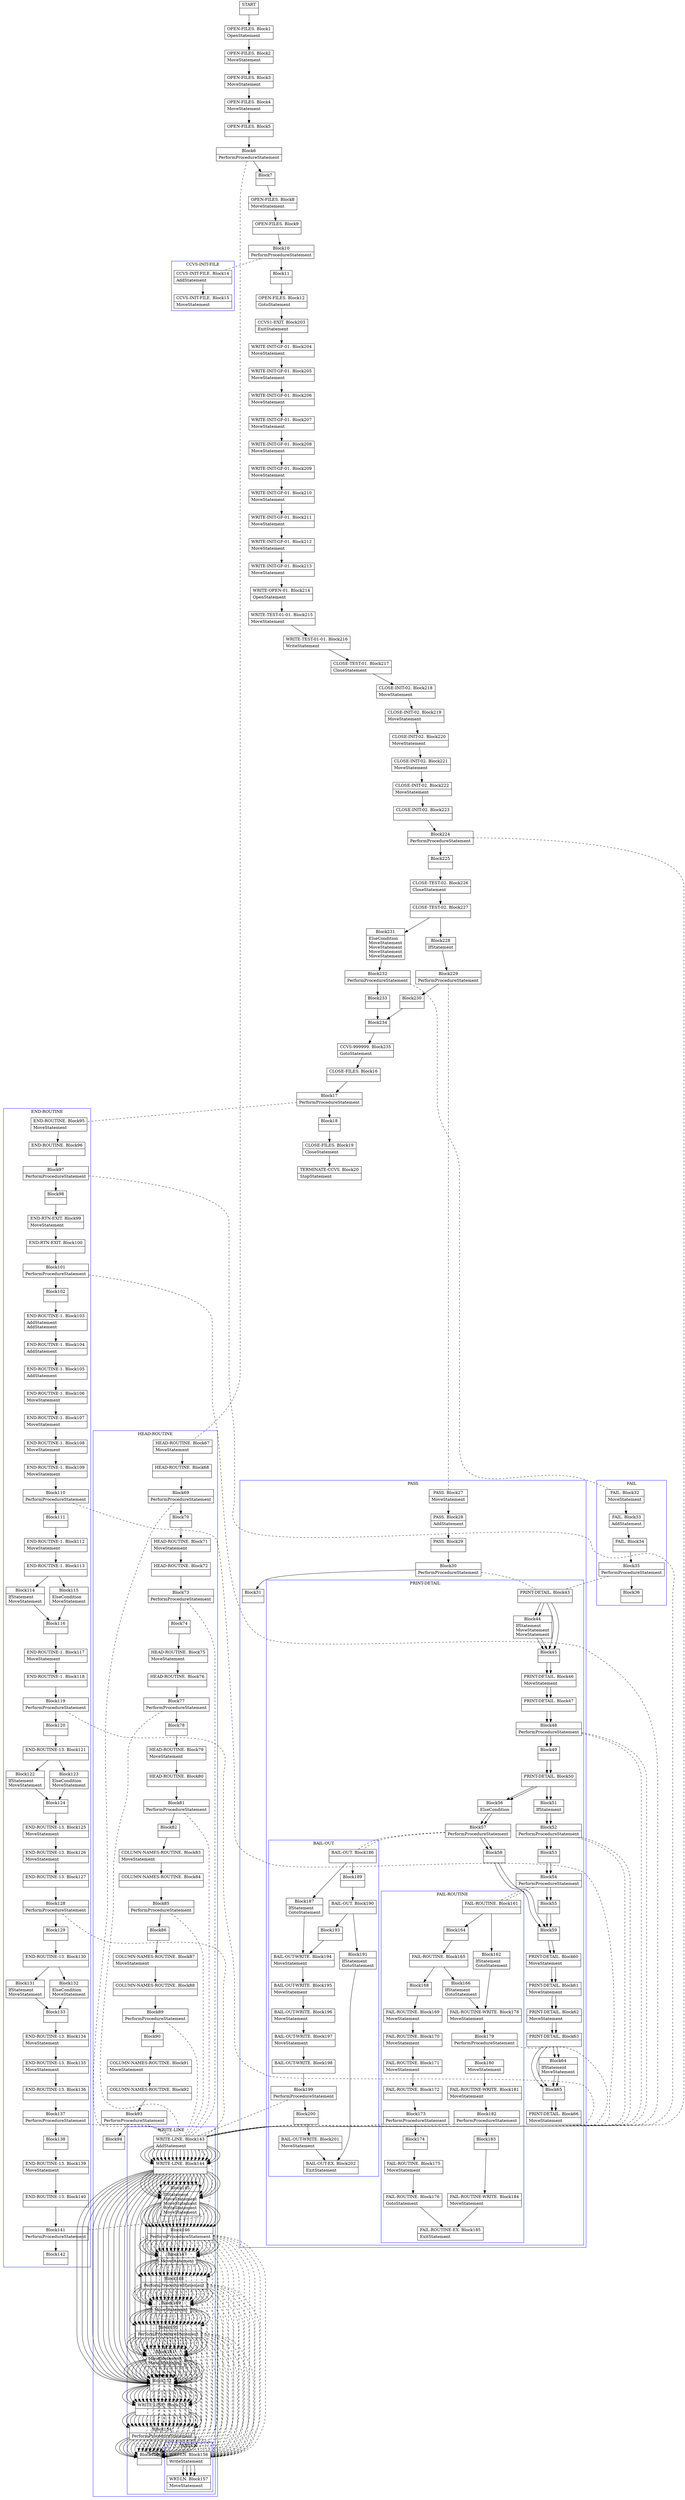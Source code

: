 digraph Cfg {
compound=true;
node [
shape = "record"
]

edge [
arrowtail = "empty"
]
Block0 [
label = "{START|}"
]
Block1 [
label = "{OPEN-FILES. Block1|OpenStatement\l}"
]
Block2 [
label = "{OPEN-FILES. Block2|MoveStatement\l}"
]
Block3 [
label = "{OPEN-FILES. Block3|MoveStatement\l}"
]
Block4 [
label = "{OPEN-FILES. Block4|MoveStatement\l}"
]
Block5 [
label = "{OPEN-FILES. Block5|}"
]
Block6 [
label = "{Block6|PerformProcedureStatement\l}"
]
subgraph cluster_1{
color = blue;
label = "HEAD-ROUTINE";
Block67 [
label = "{HEAD-ROUTINE. Block67|MoveStatement\l}"
]
Block68 [
label = "{HEAD-ROUTINE. Block68|}"
]
Block69 [
label = "{Block69|PerformProcedureStatement\l}"
]
subgraph cluster_12{
color = blue;
label = "WRITE-LINE";
Block143 [
label = "{WRITE-LINE. Block143|AddStatement\l}"
]
Block144 [
label = "{WRITE-LINE. Block144|}"
]
Block145 [
label = "{Block145|IfStatement\lMoveStatement\lMoveStatement\lWriteStatement\lMoveStatement\l}"
]
Block146 [
label = "{Block146|PerformProcedureStatement\l}"
]
subgraph cluster_26{
color = blue;
label = "WRT-LN";
Block156 [
label = "{WRT-LN. Block156|WriteStatement\l}"
]
Block157 [
label = "{WRT-LN. Block157|MoveStatement\l}"
]
Block156 -> Block157

}
Block146 -> Block156 [style=dashed, arrowhead=none]

Block147 [
label = "{Block147|MoveStatement\l}"
]
Block148 [
label = "{Block148|PerformProcedureStatement\l}"
]
subgraph cluster_27{
color = blue;
label = "WRT-LN";
Block156 [
label = "{WRT-LN. Block156|WriteStatement\l}"
]
Block157 [
label = "{WRT-LN. Block157|MoveStatement\l}"
]
Block156 -> Block157

}
Block148 -> Block156 [style=dashed, arrowhead=none]

Block149 [
label = "{Block149|MoveStatement\l}"
]
Block150 [
label = "{Block150|PerformProcedureStatement\l}"
]
subgraph cluster_28{
color = blue;
label = "WRT-LN";
Block156 [
label = "{WRT-LN. Block156|WriteStatement\l}"
]
Block157 [
label = "{WRT-LN. Block157|MoveStatement\l}"
]
Block156 -> Block157

}
Block150 -> Block156 [style=dashed, arrowhead=none]

Block151 [
label = "{Block151|MoveStatement\lMoveStatement\l}"
]
Block152 [
label = "{Block152|}"
]
Block153 [
label = "{WRITE-LINE. Block153|}"
]
Block154 [
label = "{Block154|PerformProcedureStatement\l}"
]
subgraph cluster_29{
color = blue;
label = "WRT-LN";
Block156 [
label = "{WRT-LN. Block156|WriteStatement\l}"
]
Block157 [
label = "{WRT-LN. Block157|MoveStatement\l}"
]
Block156 -> Block157

}
Block154 -> Block156 [style=dashed, arrowhead=none]

Block155 [
label = "{Block155|}"
]
Block143 -> Block144
Block144 -> Block145
Block144 -> Block152
Block145 -> Block146
Block146 -> Block147
Block147 -> Block148
Block148 -> Block149
Block149 -> Block150
Block150 -> Block151
Block151 -> Block152
Block152 -> Block153
Block153 -> Block154
Block154 -> Block155

}
Block69 -> Block143 [style=dashed, arrowhead=none]

Block70 [
label = "{Block70|}"
]
Block71 [
label = "{HEAD-ROUTINE. Block71|MoveStatement\l}"
]
Block72 [
label = "{HEAD-ROUTINE. Block72|}"
]
Block73 [
label = "{Block73|PerformProcedureStatement\l}"
]
subgraph cluster_13{
color = blue;
label = "WRITE-LINE";
Block143 [
label = "{WRITE-LINE. Block143|AddStatement\l}"
]
Block144 [
label = "{WRITE-LINE. Block144|}"
]
Block145 [
label = "{Block145|IfStatement\lMoveStatement\lMoveStatement\lWriteStatement\lMoveStatement\l}"
]
Block146 [
label = "{Block146|PerformProcedureStatement\l}"
]
Block146 -> Block156 [style=dashed, arrowhead=none]

Block147 [
label = "{Block147|MoveStatement\l}"
]
Block148 [
label = "{Block148|PerformProcedureStatement\l}"
]
Block148 -> Block156 [style=dashed, arrowhead=none]

Block149 [
label = "{Block149|MoveStatement\l}"
]
Block150 [
label = "{Block150|PerformProcedureStatement\l}"
]
Block150 -> Block156 [style=dashed, arrowhead=none]

Block151 [
label = "{Block151|MoveStatement\lMoveStatement\l}"
]
Block152 [
label = "{Block152|}"
]
Block153 [
label = "{WRITE-LINE. Block153|}"
]
Block154 [
label = "{Block154|PerformProcedureStatement\l}"
]
Block154 -> Block156 [style=dashed, arrowhead=none]

Block155 [
label = "{Block155|}"
]
Block143 -> Block144
Block144 -> Block145
Block144 -> Block152
Block145 -> Block146
Block146 -> Block147
Block147 -> Block148
Block148 -> Block149
Block149 -> Block150
Block150 -> Block151
Block151 -> Block152
Block152 -> Block153
Block153 -> Block154
Block154 -> Block155

}
Block73 -> Block143 [style=dashed, arrowhead=none]

Block74 [
label = "{Block74|}"
]
Block75 [
label = "{HEAD-ROUTINE. Block75|MoveStatement\l}"
]
Block76 [
label = "{HEAD-ROUTINE. Block76|}"
]
Block77 [
label = "{Block77|PerformProcedureStatement\l}"
]
subgraph cluster_14{
color = blue;
label = "WRITE-LINE";
Block143 [
label = "{WRITE-LINE. Block143|AddStatement\l}"
]
Block144 [
label = "{WRITE-LINE. Block144|}"
]
Block145 [
label = "{Block145|IfStatement\lMoveStatement\lMoveStatement\lWriteStatement\lMoveStatement\l}"
]
Block146 [
label = "{Block146|PerformProcedureStatement\l}"
]
Block146 -> Block156 [style=dashed, arrowhead=none]

Block147 [
label = "{Block147|MoveStatement\l}"
]
Block148 [
label = "{Block148|PerformProcedureStatement\l}"
]
Block148 -> Block156 [style=dashed, arrowhead=none]

Block149 [
label = "{Block149|MoveStatement\l}"
]
Block150 [
label = "{Block150|PerformProcedureStatement\l}"
]
Block150 -> Block156 [style=dashed, arrowhead=none]

Block151 [
label = "{Block151|MoveStatement\lMoveStatement\l}"
]
Block152 [
label = "{Block152|}"
]
Block153 [
label = "{WRITE-LINE. Block153|}"
]
Block154 [
label = "{Block154|PerformProcedureStatement\l}"
]
Block154 -> Block156 [style=dashed, arrowhead=none]

Block155 [
label = "{Block155|}"
]
Block143 -> Block144
Block144 -> Block145
Block144 -> Block152
Block145 -> Block146
Block146 -> Block147
Block147 -> Block148
Block148 -> Block149
Block149 -> Block150
Block150 -> Block151
Block151 -> Block152
Block152 -> Block153
Block153 -> Block154
Block154 -> Block155

}
Block77 -> Block143 [style=dashed, arrowhead=none]

Block78 [
label = "{Block78|}"
]
Block79 [
label = "{HEAD-ROUTINE. Block79|MoveStatement\l}"
]
Block80 [
label = "{HEAD-ROUTINE. Block80|}"
]
Block81 [
label = "{Block81|PerformProcedureStatement\l}"
]
subgraph cluster_15{
color = blue;
label = "WRITE-LINE";
Block143 [
label = "{WRITE-LINE. Block143|AddStatement\l}"
]
Block144 [
label = "{WRITE-LINE. Block144|}"
]
Block145 [
label = "{Block145|IfStatement\lMoveStatement\lMoveStatement\lWriteStatement\lMoveStatement\l}"
]
Block146 [
label = "{Block146|PerformProcedureStatement\l}"
]
Block146 -> Block156 [style=dashed, arrowhead=none]

Block147 [
label = "{Block147|MoveStatement\l}"
]
Block148 [
label = "{Block148|PerformProcedureStatement\l}"
]
Block148 -> Block156 [style=dashed, arrowhead=none]

Block149 [
label = "{Block149|MoveStatement\l}"
]
Block150 [
label = "{Block150|PerformProcedureStatement\l}"
]
Block150 -> Block156 [style=dashed, arrowhead=none]

Block151 [
label = "{Block151|MoveStatement\lMoveStatement\l}"
]
Block152 [
label = "{Block152|}"
]
Block153 [
label = "{WRITE-LINE. Block153|}"
]
Block154 [
label = "{Block154|PerformProcedureStatement\l}"
]
Block154 -> Block156 [style=dashed, arrowhead=none]

Block155 [
label = "{Block155|}"
]
Block143 -> Block144
Block144 -> Block145
Block144 -> Block152
Block145 -> Block146
Block146 -> Block147
Block147 -> Block148
Block148 -> Block149
Block149 -> Block150
Block150 -> Block151
Block151 -> Block152
Block152 -> Block153
Block153 -> Block154
Block154 -> Block155

}
Block81 -> Block143 [style=dashed, arrowhead=none]

Block82 [
label = "{Block82|}"
]
Block83 [
label = "{COLUMN-NAMES-ROUTINE. Block83|MoveStatement\l}"
]
Block84 [
label = "{COLUMN-NAMES-ROUTINE. Block84|}"
]
Block85 [
label = "{Block85|PerformProcedureStatement\l}"
]
subgraph cluster_16{
color = blue;
label = "WRITE-LINE";
Block143 [
label = "{WRITE-LINE. Block143|AddStatement\l}"
]
Block144 [
label = "{WRITE-LINE. Block144|}"
]
Block145 [
label = "{Block145|IfStatement\lMoveStatement\lMoveStatement\lWriteStatement\lMoveStatement\l}"
]
Block146 [
label = "{Block146|PerformProcedureStatement\l}"
]
Block146 -> Block156 [style=dashed, arrowhead=none]

Block147 [
label = "{Block147|MoveStatement\l}"
]
Block148 [
label = "{Block148|PerformProcedureStatement\l}"
]
Block148 -> Block156 [style=dashed, arrowhead=none]

Block149 [
label = "{Block149|MoveStatement\l}"
]
Block150 [
label = "{Block150|PerformProcedureStatement\l}"
]
Block150 -> Block156 [style=dashed, arrowhead=none]

Block151 [
label = "{Block151|MoveStatement\lMoveStatement\l}"
]
Block152 [
label = "{Block152|}"
]
Block153 [
label = "{WRITE-LINE. Block153|}"
]
Block154 [
label = "{Block154|PerformProcedureStatement\l}"
]
Block154 -> Block156 [style=dashed, arrowhead=none]

Block155 [
label = "{Block155|}"
]
Block143 -> Block144
Block144 -> Block145
Block144 -> Block152
Block145 -> Block146
Block146 -> Block147
Block147 -> Block148
Block148 -> Block149
Block149 -> Block150
Block150 -> Block151
Block151 -> Block152
Block152 -> Block153
Block153 -> Block154
Block154 -> Block155

}
Block85 -> Block143 [style=dashed, arrowhead=none]

Block86 [
label = "{Block86|}"
]
Block87 [
label = "{COLUMN-NAMES-ROUTINE. Block87|MoveStatement\l}"
]
Block88 [
label = "{COLUMN-NAMES-ROUTINE. Block88|}"
]
Block89 [
label = "{Block89|PerformProcedureStatement\l}"
]
subgraph cluster_17{
color = blue;
label = "WRITE-LINE";
Block143 [
label = "{WRITE-LINE. Block143|AddStatement\l}"
]
Block144 [
label = "{WRITE-LINE. Block144|}"
]
Block145 [
label = "{Block145|IfStatement\lMoveStatement\lMoveStatement\lWriteStatement\lMoveStatement\l}"
]
Block146 [
label = "{Block146|PerformProcedureStatement\l}"
]
Block146 -> Block156 [style=dashed, arrowhead=none]

Block147 [
label = "{Block147|MoveStatement\l}"
]
Block148 [
label = "{Block148|PerformProcedureStatement\l}"
]
Block148 -> Block156 [style=dashed, arrowhead=none]

Block149 [
label = "{Block149|MoveStatement\l}"
]
Block150 [
label = "{Block150|PerformProcedureStatement\l}"
]
Block150 -> Block156 [style=dashed, arrowhead=none]

Block151 [
label = "{Block151|MoveStatement\lMoveStatement\l}"
]
Block152 [
label = "{Block152|}"
]
Block153 [
label = "{WRITE-LINE. Block153|}"
]
Block154 [
label = "{Block154|PerformProcedureStatement\l}"
]
Block154 -> Block156 [style=dashed, arrowhead=none]

Block155 [
label = "{Block155|}"
]
Block143 -> Block144
Block144 -> Block145
Block144 -> Block152
Block145 -> Block146
Block146 -> Block147
Block147 -> Block148
Block148 -> Block149
Block149 -> Block150
Block150 -> Block151
Block151 -> Block152
Block152 -> Block153
Block153 -> Block154
Block154 -> Block155

}
Block89 -> Block143 [style=dashed, arrowhead=none]

Block90 [
label = "{Block90|}"
]
Block91 [
label = "{COLUMN-NAMES-ROUTINE. Block91|MoveStatement\l}"
]
Block92 [
label = "{COLUMN-NAMES-ROUTINE. Block92|}"
]
Block93 [
label = "{Block93|PerformProcedureStatement\l}"
]
subgraph cluster_18{
color = blue;
label = "WRITE-LINE";
Block143 [
label = "{WRITE-LINE. Block143|AddStatement\l}"
]
Block144 [
label = "{WRITE-LINE. Block144|}"
]
Block145 [
label = "{Block145|IfStatement\lMoveStatement\lMoveStatement\lWriteStatement\lMoveStatement\l}"
]
Block146 [
label = "{Block146|PerformProcedureStatement\l}"
]
Block146 -> Block156 [style=dashed, arrowhead=none]

Block147 [
label = "{Block147|MoveStatement\l}"
]
Block148 [
label = "{Block148|PerformProcedureStatement\l}"
]
Block148 -> Block156 [style=dashed, arrowhead=none]

Block149 [
label = "{Block149|MoveStatement\l}"
]
Block150 [
label = "{Block150|PerformProcedureStatement\l}"
]
Block150 -> Block156 [style=dashed, arrowhead=none]

Block151 [
label = "{Block151|MoveStatement\lMoveStatement\l}"
]
Block152 [
label = "{Block152|}"
]
Block153 [
label = "{WRITE-LINE. Block153|}"
]
Block154 [
label = "{Block154|PerformProcedureStatement\l}"
]
Block154 -> Block156 [style=dashed, arrowhead=none]

Block155 [
label = "{Block155|}"
]
Block143 -> Block144
Block144 -> Block145
Block144 -> Block152
Block145 -> Block146
Block146 -> Block147
Block147 -> Block148
Block148 -> Block149
Block149 -> Block150
Block150 -> Block151
Block151 -> Block152
Block152 -> Block153
Block153 -> Block154
Block154 -> Block155

}
Block93 -> Block143 [style=dashed, arrowhead=none]

Block94 [
label = "{Block94|}"
]
Block67 -> Block68
Block68 -> Block69
Block69 -> Block70
Block70 -> Block71
Block71 -> Block72
Block72 -> Block73
Block73 -> Block74
Block74 -> Block75
Block75 -> Block76
Block76 -> Block77
Block77 -> Block78
Block78 -> Block79
Block79 -> Block80
Block80 -> Block81
Block81 -> Block82
Block82 -> Block83
Block83 -> Block84
Block84 -> Block85
Block85 -> Block86
Block86 -> Block87
Block87 -> Block88
Block88 -> Block89
Block89 -> Block90
Block90 -> Block91
Block91 -> Block92
Block92 -> Block93
Block93 -> Block94

}
Block6 -> Block67 [style=dashed, arrowhead=none]

Block7 [
label = "{Block7|}"
]
Block8 [
label = "{OPEN-FILES. Block8|MoveStatement\l}"
]
Block9 [
label = "{OPEN-FILES. Block9|}"
]
Block10 [
label = "{Block10|PerformProcedureStatement\l}"
]
subgraph cluster_2{
color = blue;
label = "CCVS-INIT-FILE";
Block14 [
label = "{CCVS-INIT-FILE. Block14|AddStatement\l}"
]
Block15 [
label = "{CCVS-INIT-FILE. Block15|MoveStatement\l}"
]
Block14 -> Block15

}
Block10 -> Block14 [style=dashed, arrowhead=none]

Block11 [
label = "{Block11|}"
]
Block12 [
label = "{OPEN-FILES. Block12|GotoStatement\l}"
]
Block203 [
label = "{CCVS1-EXIT. Block203|ExitStatement\l}"
]
Block204 [
label = "{WRITE-INIT-GF-01. Block204|MoveStatement\l}"
]
Block205 [
label = "{WRITE-INIT-GF-01. Block205|MoveStatement\l}"
]
Block206 [
label = "{WRITE-INIT-GF-01. Block206|MoveStatement\l}"
]
Block207 [
label = "{WRITE-INIT-GF-01. Block207|MoveStatement\l}"
]
Block208 [
label = "{WRITE-INIT-GF-01. Block208|MoveStatement\l}"
]
Block209 [
label = "{WRITE-INIT-GF-01. Block209|MoveStatement\l}"
]
Block210 [
label = "{WRITE-INIT-GF-01. Block210|MoveStatement\l}"
]
Block211 [
label = "{WRITE-INIT-GF-01. Block211|MoveStatement\l}"
]
Block212 [
label = "{WRITE-INIT-GF-01. Block212|MoveStatement\l}"
]
Block213 [
label = "{WRITE-INIT-GF-01. Block213|MoveStatement\l}"
]
Block214 [
label = "{WRITE-OPEN-01. Block214|OpenStatement\l}"
]
Block215 [
label = "{WRITE-TEST-01-01. Block215|MoveStatement\l}"
]
Block216 [
label = "{WRITE-TEST-01-01. Block216|WriteStatement\l}"
]
Block217 [
label = "{CLOSE-TEST-01. Block217|CloseStatement\l}"
]
Block218 [
label = "{CLOSE-INIT-02. Block218|MoveStatement\l}"
]
Block219 [
label = "{CLOSE-INIT-02. Block219|MoveStatement\l}"
]
Block220 [
label = "{CLOSE-INIT-02. Block220|MoveStatement\l}"
]
Block221 [
label = "{CLOSE-INIT-02. Block221|MoveStatement\l}"
]
Block222 [
label = "{CLOSE-INIT-02. Block222|MoveStatement\l}"
]
Block223 [
label = "{CLOSE-INIT-02. Block223|}"
]
Block224 [
label = "{Block224|PerformProcedureStatement\l}"
]
subgraph cluster_35{
color = blue;
label = "WRITE-LINE";
Block143 [
label = "{WRITE-LINE. Block143|AddStatement\l}"
]
Block144 [
label = "{WRITE-LINE. Block144|}"
]
Block145 [
label = "{Block145|IfStatement\lMoveStatement\lMoveStatement\lWriteStatement\lMoveStatement\l}"
]
Block146 [
label = "{Block146|PerformProcedureStatement\l}"
]
Block146 -> Block156 [style=dashed, arrowhead=none]

Block147 [
label = "{Block147|MoveStatement\l}"
]
Block148 [
label = "{Block148|PerformProcedureStatement\l}"
]
Block148 -> Block156 [style=dashed, arrowhead=none]

Block149 [
label = "{Block149|MoveStatement\l}"
]
Block150 [
label = "{Block150|PerformProcedureStatement\l}"
]
Block150 -> Block156 [style=dashed, arrowhead=none]

Block151 [
label = "{Block151|MoveStatement\lMoveStatement\l}"
]
Block152 [
label = "{Block152|}"
]
Block153 [
label = "{WRITE-LINE. Block153|}"
]
Block154 [
label = "{Block154|PerformProcedureStatement\l}"
]
Block154 -> Block156 [style=dashed, arrowhead=none]

Block155 [
label = "{Block155|}"
]
Block143 -> Block144
Block144 -> Block145
Block144 -> Block152
Block145 -> Block146
Block146 -> Block147
Block147 -> Block148
Block148 -> Block149
Block149 -> Block150
Block150 -> Block151
Block151 -> Block152
Block152 -> Block153
Block153 -> Block154
Block154 -> Block155

}
Block224 -> Block143 [style=dashed, arrowhead=none]

Block225 [
label = "{Block225|}"
]
Block226 [
label = "{CLOSE-TEST-02. Block226|CloseStatement\l}"
]
Block227 [
label = "{CLOSE-TEST-02. Block227|}"
]
Block228 [
label = "{Block228|IfStatement\l}"
]
Block229 [
label = "{Block229|PerformProcedureStatement\l}"
]
subgraph cluster_36{
color = blue;
label = "PASS";
Block27 [
label = "{PASS. Block27|MoveStatement\l}"
]
Block28 [
label = "{PASS. Block28|AddStatement\l}"
]
Block29 [
label = "{PASS. Block29|}"
]
Block30 [
label = "{Block30|PerformProcedureStatement\l}"
]
subgraph cluster_5{
color = blue;
label = "PRINT-DETAIL";
Block43 [
label = "{PRINT-DETAIL. Block43|}"
]
Block44 [
label = "{Block44|IfStatement\lMoveStatement\lMoveStatement\l}"
]
Block45 [
label = "{Block45|}"
]
Block46 [
label = "{PRINT-DETAIL. Block46|MoveStatement\l}"
]
Block47 [
label = "{PRINT-DETAIL. Block47|}"
]
Block48 [
label = "{Block48|PerformProcedureStatement\l}"
]
subgraph cluster_8{
color = blue;
label = "WRITE-LINE";
Block143 [
label = "{WRITE-LINE. Block143|AddStatement\l}"
]
Block144 [
label = "{WRITE-LINE. Block144|}"
]
Block145 [
label = "{Block145|IfStatement\lMoveStatement\lMoveStatement\lWriteStatement\lMoveStatement\l}"
]
Block146 [
label = "{Block146|PerformProcedureStatement\l}"
]
Block146 -> Block156 [style=dashed, arrowhead=none]

Block147 [
label = "{Block147|MoveStatement\l}"
]
Block148 [
label = "{Block148|PerformProcedureStatement\l}"
]
Block148 -> Block156 [style=dashed, arrowhead=none]

Block149 [
label = "{Block149|MoveStatement\l}"
]
Block150 [
label = "{Block150|PerformProcedureStatement\l}"
]
Block150 -> Block156 [style=dashed, arrowhead=none]

Block151 [
label = "{Block151|MoveStatement\lMoveStatement\l}"
]
Block152 [
label = "{Block152|}"
]
Block153 [
label = "{WRITE-LINE. Block153|}"
]
Block154 [
label = "{Block154|PerformProcedureStatement\l}"
]
Block154 -> Block156 [style=dashed, arrowhead=none]

Block155 [
label = "{Block155|}"
]
Block143 -> Block144
Block144 -> Block145
Block144 -> Block152
Block145 -> Block146
Block146 -> Block147
Block147 -> Block148
Block148 -> Block149
Block149 -> Block150
Block150 -> Block151
Block151 -> Block152
Block152 -> Block153
Block153 -> Block154
Block154 -> Block155

}
Block48 -> Block143 [style=dashed, arrowhead=none]

Block49 [
label = "{Block49|}"
]
Block50 [
label = "{PRINT-DETAIL. Block50|}"
]
Block51 [
label = "{Block51|IfStatement\l}"
]
Block52 [
label = "{Block52|PerformProcedureStatement\l}"
]
subgraph cluster_9{
color = blue;
label = "WRITE-LINE";
Block143 [
label = "{WRITE-LINE. Block143|AddStatement\l}"
]
Block144 [
label = "{WRITE-LINE. Block144|}"
]
Block145 [
label = "{Block145|IfStatement\lMoveStatement\lMoveStatement\lWriteStatement\lMoveStatement\l}"
]
Block146 [
label = "{Block146|PerformProcedureStatement\l}"
]
Block146 -> Block156 [style=dashed, arrowhead=none]

Block147 [
label = "{Block147|MoveStatement\l}"
]
Block148 [
label = "{Block148|PerformProcedureStatement\l}"
]
Block148 -> Block156 [style=dashed, arrowhead=none]

Block149 [
label = "{Block149|MoveStatement\l}"
]
Block150 [
label = "{Block150|PerformProcedureStatement\l}"
]
Block150 -> Block156 [style=dashed, arrowhead=none]

Block151 [
label = "{Block151|MoveStatement\lMoveStatement\l}"
]
Block152 [
label = "{Block152|}"
]
Block153 [
label = "{WRITE-LINE. Block153|}"
]
Block154 [
label = "{Block154|PerformProcedureStatement\l}"
]
Block154 -> Block156 [style=dashed, arrowhead=none]

Block155 [
label = "{Block155|}"
]
Block143 -> Block144
Block144 -> Block145
Block144 -> Block152
Block145 -> Block146
Block146 -> Block147
Block147 -> Block148
Block148 -> Block149
Block149 -> Block150
Block150 -> Block151
Block151 -> Block152
Block152 -> Block153
Block153 -> Block154
Block154 -> Block155

}
Block52 -> Block143 [style=dashed, arrowhead=none]

Block53 [
label = "{Block53|}"
]
Block54 [
label = "{Block54|PerformProcedureStatement\l}"
]
subgraph cluster_10{
color = blue;
label = "FAIL-ROUTINE";
Block161 [
label = "{FAIL-ROUTINE. Block161|}"
]
Block162 [
label = "{Block162|IfStatement\lGotoStatement\l}"
]
Block178 [
label = "{FAIL-ROUTINE-WRITE. Block178|MoveStatement\l}"
]
Block179 [
label = "{Block179|PerformProcedureStatement\l}"
]
subgraph cluster_32{
color = blue;
label = "WRITE-LINE";
Block143 [
label = "{WRITE-LINE. Block143|AddStatement\l}"
]
Block144 [
label = "{WRITE-LINE. Block144|}"
]
Block145 [
label = "{Block145|IfStatement\lMoveStatement\lMoveStatement\lWriteStatement\lMoveStatement\l}"
]
Block146 [
label = "{Block146|PerformProcedureStatement\l}"
]
Block146 -> Block156 [style=dashed, arrowhead=none]

Block147 [
label = "{Block147|MoveStatement\l}"
]
Block148 [
label = "{Block148|PerformProcedureStatement\l}"
]
Block148 -> Block156 [style=dashed, arrowhead=none]

Block149 [
label = "{Block149|MoveStatement\l}"
]
Block150 [
label = "{Block150|PerformProcedureStatement\l}"
]
Block150 -> Block156 [style=dashed, arrowhead=none]

Block151 [
label = "{Block151|MoveStatement\lMoveStatement\l}"
]
Block152 [
label = "{Block152|}"
]
Block153 [
label = "{WRITE-LINE. Block153|}"
]
Block154 [
label = "{Block154|PerformProcedureStatement\l}"
]
Block154 -> Block156 [style=dashed, arrowhead=none]

Block155 [
label = "{Block155|}"
]
Block143 -> Block144
Block144 -> Block145
Block144 -> Block152
Block145 -> Block146
Block146 -> Block147
Block147 -> Block148
Block148 -> Block149
Block149 -> Block150
Block150 -> Block151
Block151 -> Block152
Block152 -> Block153
Block153 -> Block154
Block154 -> Block155

}
Block179 -> Block143 [style=dashed, arrowhead=none]

Block180 [
label = "{Block180|MoveStatement\l}"
]
Block181 [
label = "{FAIL-ROUTINE-WRITE. Block181|MoveStatement\l}"
]
Block182 [
label = "{Block182|PerformProcedureStatement\l}"
]
subgraph cluster_33{
color = blue;
label = "WRITE-LINE";
Block143 [
label = "{WRITE-LINE. Block143|AddStatement\l}"
]
Block144 [
label = "{WRITE-LINE. Block144|}"
]
Block145 [
label = "{Block145|IfStatement\lMoveStatement\lMoveStatement\lWriteStatement\lMoveStatement\l}"
]
Block146 [
label = "{Block146|PerformProcedureStatement\l}"
]
Block146 -> Block156 [style=dashed, arrowhead=none]

Block147 [
label = "{Block147|MoveStatement\l}"
]
Block148 [
label = "{Block148|PerformProcedureStatement\l}"
]
Block148 -> Block156 [style=dashed, arrowhead=none]

Block149 [
label = "{Block149|MoveStatement\l}"
]
Block150 [
label = "{Block150|PerformProcedureStatement\l}"
]
Block150 -> Block156 [style=dashed, arrowhead=none]

Block151 [
label = "{Block151|MoveStatement\lMoveStatement\l}"
]
Block152 [
label = "{Block152|}"
]
Block153 [
label = "{WRITE-LINE. Block153|}"
]
Block154 [
label = "{Block154|PerformProcedureStatement\l}"
]
Block154 -> Block156 [style=dashed, arrowhead=none]

Block155 [
label = "{Block155|}"
]
Block143 -> Block144
Block144 -> Block145
Block144 -> Block152
Block145 -> Block146
Block146 -> Block147
Block147 -> Block148
Block148 -> Block149
Block149 -> Block150
Block150 -> Block151
Block151 -> Block152
Block152 -> Block153
Block153 -> Block154
Block154 -> Block155

}
Block182 -> Block143 [style=dashed, arrowhead=none]

Block183 [
label = "{Block183|}"
]
Block184 [
label = "{FAIL-ROUTINE-WRITE. Block184|MoveStatement\l}"
]
Block185 [
label = "{FAIL-ROUTINE-EX. Block185|ExitStatement\l}"
]
Block164 [
label = "{Block164|}"
]
Block165 [
label = "{FAIL-ROUTINE. Block165|}"
]
Block166 [
label = "{Block166|IfStatement\lGotoStatement\l}"
]
Block168 [
label = "{Block168|}"
]
Block169 [
label = "{FAIL-ROUTINE. Block169|MoveStatement\l}"
]
Block170 [
label = "{FAIL-ROUTINE. Block170|MoveStatement\l}"
]
Block171 [
label = "{FAIL-ROUTINE. Block171|MoveStatement\l}"
]
Block172 [
label = "{FAIL-ROUTINE. Block172|}"
]
Block173 [
label = "{Block173|PerformProcedureStatement\l}"
]
subgraph cluster_31{
color = blue;
label = "WRITE-LINE";
Block143 [
label = "{WRITE-LINE. Block143|AddStatement\l}"
]
Block144 [
label = "{WRITE-LINE. Block144|}"
]
Block145 [
label = "{Block145|IfStatement\lMoveStatement\lMoveStatement\lWriteStatement\lMoveStatement\l}"
]
Block146 [
label = "{Block146|PerformProcedureStatement\l}"
]
Block146 -> Block156 [style=dashed, arrowhead=none]

Block147 [
label = "{Block147|MoveStatement\l}"
]
Block148 [
label = "{Block148|PerformProcedureStatement\l}"
]
Block148 -> Block156 [style=dashed, arrowhead=none]

Block149 [
label = "{Block149|MoveStatement\l}"
]
Block150 [
label = "{Block150|PerformProcedureStatement\l}"
]
Block150 -> Block156 [style=dashed, arrowhead=none]

Block151 [
label = "{Block151|MoveStatement\lMoveStatement\l}"
]
Block152 [
label = "{Block152|}"
]
Block153 [
label = "{WRITE-LINE. Block153|}"
]
Block154 [
label = "{Block154|PerformProcedureStatement\l}"
]
Block154 -> Block156 [style=dashed, arrowhead=none]

Block155 [
label = "{Block155|}"
]
Block143 -> Block144
Block144 -> Block145
Block144 -> Block152
Block145 -> Block146
Block146 -> Block147
Block147 -> Block148
Block148 -> Block149
Block149 -> Block150
Block150 -> Block151
Block151 -> Block152
Block152 -> Block153
Block153 -> Block154
Block154 -> Block155

}
Block173 -> Block143 [style=dashed, arrowhead=none]

Block174 [
label = "{Block174|}"
]
Block175 [
label = "{FAIL-ROUTINE. Block175|MoveStatement\l}"
]
Block176 [
label = "{FAIL-ROUTINE. Block176|GotoStatement\l}"
]
Block161 -> Block162
Block161 -> Block164
Block162 -> Block178
Block178 -> Block179
Block179 -> Block180
Block180 -> Block181
Block181 -> Block182
Block182 -> Block183
Block183 -> Block184
Block184 -> Block185
Block164 -> Block165
Block165 -> Block166
Block165 -> Block168
Block166 -> Block178
Block168 -> Block169
Block169 -> Block170
Block170 -> Block171
Block171 -> Block172
Block172 -> Block173
Block173 -> Block174
Block174 -> Block175
Block175 -> Block176
Block176 -> Block185

}
Block54 -> Block161 [style=dashed, arrowhead=none]

Block55 [
label = "{Block55|}"
]
Block59 [
label = "{Block59|}"
]
Block60 [
label = "{PRINT-DETAIL. Block60|MoveStatement\l}"
]
Block61 [
label = "{PRINT-DETAIL. Block61|MoveStatement\l}"
]
Block62 [
label = "{PRINT-DETAIL. Block62|MoveStatement\l}"
]
Block63 [
label = "{PRINT-DETAIL. Block63|}"
]
Block64 [
label = "{Block64|IfStatement\lMoveStatement\l}"
]
Block65 [
label = "{Block65|}"
]
Block66 [
label = "{PRINT-DETAIL. Block66|MoveStatement\l}"
]
Block56 [
label = "{Block56|ElseCondition\l}"
]
Block57 [
label = "{Block57|PerformProcedureStatement\l}"
]
subgraph cluster_11{
color = blue;
label = "BAIL-OUT";
Block186 [
label = "{BAIL-OUT. Block186|}"
]
Block187 [
label = "{Block187|IfStatement\lGotoStatement\l}"
]
Block194 [
label = "{BAIL-OUT-WRITE. Block194|MoveStatement\l}"
]
Block195 [
label = "{BAIL-OUT-WRITE. Block195|MoveStatement\l}"
]
Block196 [
label = "{BAIL-OUT-WRITE. Block196|MoveStatement\l}"
]
Block197 [
label = "{BAIL-OUT-WRITE. Block197|MoveStatement\l}"
]
Block198 [
label = "{BAIL-OUT-WRITE. Block198|}"
]
Block199 [
label = "{Block199|PerformProcedureStatement\l}"
]
subgraph cluster_34{
color = blue;
label = "WRITE-LINE";
Block143 [
label = "{WRITE-LINE. Block143|AddStatement\l}"
]
Block144 [
label = "{WRITE-LINE. Block144|}"
]
Block145 [
label = "{Block145|IfStatement\lMoveStatement\lMoveStatement\lWriteStatement\lMoveStatement\l}"
]
Block146 [
label = "{Block146|PerformProcedureStatement\l}"
]
Block146 -> Block156 [style=dashed, arrowhead=none]

Block147 [
label = "{Block147|MoveStatement\l}"
]
Block148 [
label = "{Block148|PerformProcedureStatement\l}"
]
Block148 -> Block156 [style=dashed, arrowhead=none]

Block149 [
label = "{Block149|MoveStatement\l}"
]
Block150 [
label = "{Block150|PerformProcedureStatement\l}"
]
Block150 -> Block156 [style=dashed, arrowhead=none]

Block151 [
label = "{Block151|MoveStatement\lMoveStatement\l}"
]
Block152 [
label = "{Block152|}"
]
Block153 [
label = "{WRITE-LINE. Block153|}"
]
Block154 [
label = "{Block154|PerformProcedureStatement\l}"
]
Block154 -> Block156 [style=dashed, arrowhead=none]

Block155 [
label = "{Block155|}"
]
Block143 -> Block144
Block144 -> Block145
Block144 -> Block152
Block145 -> Block146
Block146 -> Block147
Block147 -> Block148
Block148 -> Block149
Block149 -> Block150
Block150 -> Block151
Block151 -> Block152
Block152 -> Block153
Block153 -> Block154
Block154 -> Block155

}
Block199 -> Block143 [style=dashed, arrowhead=none]

Block200 [
label = "{Block200|}"
]
Block201 [
label = "{BAIL-OUT-WRITE. Block201|MoveStatement\l}"
]
Block202 [
label = "{BAIL-OUT-EX. Block202|ExitStatement\l}"
]
Block189 [
label = "{Block189|}"
]
Block190 [
label = "{BAIL-OUT. Block190|}"
]
Block191 [
label = "{Block191|IfStatement\lGotoStatement\l}"
]
Block193 [
label = "{Block193|}"
]
Block186 -> Block187
Block186 -> Block189
Block187 -> Block194
Block194 -> Block195
Block195 -> Block196
Block196 -> Block197
Block197 -> Block198
Block198 -> Block199
Block199 -> Block200
Block200 -> Block201
Block201 -> Block202
Block189 -> Block190
Block190 -> Block191
Block190 -> Block193
Block191 -> Block202
Block193 -> Block194

}
Block57 -> Block186 [style=dashed, arrowhead=none]

Block58 [
label = "{Block58|}"
]
Block43 -> Block44
Block43 -> Block45
Block44 -> Block45
Block45 -> Block46
Block46 -> Block47
Block47 -> Block48
Block48 -> Block49
Block49 -> Block50
Block50 -> Block51
Block50 -> Block56
Block51 -> Block52
Block52 -> Block53
Block53 -> Block54
Block54 -> Block55
Block55 -> Block59
Block59 -> Block60
Block60 -> Block61
Block61 -> Block62
Block62 -> Block63
Block63 -> Block64
Block63 -> Block65
Block64 -> Block65
Block65 -> Block66
Block56 -> Block57
Block57 -> Block58
Block58 -> Block59

}
Block30 -> Block43 [style=dashed, arrowhead=none]

Block31 [
label = "{Block31|}"
]
Block27 -> Block28
Block28 -> Block29
Block29 -> Block30
Block30 -> Block31

}
Block229 -> Block27 [style=dashed, arrowhead=none]

Block230 [
label = "{Block230|}"
]
Block234 [
label = "{Block234|}"
]
Block235 [
label = "{CCVS-999999. Block235|GotoStatement\l}"
]
Block16 [
label = "{CLOSE-FILES. Block16|}"
]
Block17 [
label = "{Block17|PerformProcedureStatement\l}"
]
subgraph cluster_3{
color = blue;
label = "END-ROUTINE";
Block95 [
label = "{END-ROUTINE. Block95|MoveStatement\l}"
]
Block96 [
label = "{END-ROUTINE. Block96|}"
]
Block97 [
label = "{Block97|PerformProcedureStatement\l}"
]
subgraph cluster_19{
color = blue;
label = "WRITE-LINE";
Block143 [
label = "{WRITE-LINE. Block143|AddStatement\l}"
]
Block144 [
label = "{WRITE-LINE. Block144|}"
]
Block145 [
label = "{Block145|IfStatement\lMoveStatement\lMoveStatement\lWriteStatement\lMoveStatement\l}"
]
Block146 [
label = "{Block146|PerformProcedureStatement\l}"
]
Block146 -> Block156 [style=dashed, arrowhead=none]

Block147 [
label = "{Block147|MoveStatement\l}"
]
Block148 [
label = "{Block148|PerformProcedureStatement\l}"
]
Block148 -> Block156 [style=dashed, arrowhead=none]

Block149 [
label = "{Block149|MoveStatement\l}"
]
Block150 [
label = "{Block150|PerformProcedureStatement\l}"
]
Block150 -> Block156 [style=dashed, arrowhead=none]

Block151 [
label = "{Block151|MoveStatement\lMoveStatement\l}"
]
Block152 [
label = "{Block152|}"
]
Block153 [
label = "{WRITE-LINE. Block153|}"
]
Block154 [
label = "{Block154|PerformProcedureStatement\l}"
]
Block154 -> Block156 [style=dashed, arrowhead=none]

Block155 [
label = "{Block155|}"
]
Block143 -> Block144
Block144 -> Block145
Block144 -> Block152
Block145 -> Block146
Block146 -> Block147
Block147 -> Block148
Block148 -> Block149
Block149 -> Block150
Block150 -> Block151
Block151 -> Block152
Block152 -> Block153
Block153 -> Block154
Block154 -> Block155

}
Block97 -> Block143 [style=dashed, arrowhead=none]

Block98 [
label = "{Block98|}"
]
Block99 [
label = "{END-RTN-EXIT. Block99|MoveStatement\l}"
]
Block100 [
label = "{END-RTN-EXIT. Block100|}"
]
Block101 [
label = "{Block101|PerformProcedureStatement\l}"
]
subgraph cluster_20{
color = blue;
label = "WRITE-LINE";
Block143 [
label = "{WRITE-LINE. Block143|AddStatement\l}"
]
Block144 [
label = "{WRITE-LINE. Block144|}"
]
Block145 [
label = "{Block145|IfStatement\lMoveStatement\lMoveStatement\lWriteStatement\lMoveStatement\l}"
]
Block146 [
label = "{Block146|PerformProcedureStatement\l}"
]
Block146 -> Block156 [style=dashed, arrowhead=none]

Block147 [
label = "{Block147|MoveStatement\l}"
]
Block148 [
label = "{Block148|PerformProcedureStatement\l}"
]
Block148 -> Block156 [style=dashed, arrowhead=none]

Block149 [
label = "{Block149|MoveStatement\l}"
]
Block150 [
label = "{Block150|PerformProcedureStatement\l}"
]
Block150 -> Block156 [style=dashed, arrowhead=none]

Block151 [
label = "{Block151|MoveStatement\lMoveStatement\l}"
]
Block152 [
label = "{Block152|}"
]
Block153 [
label = "{WRITE-LINE. Block153|}"
]
Block154 [
label = "{Block154|PerformProcedureStatement\l}"
]
Block154 -> Block156 [style=dashed, arrowhead=none]

Block155 [
label = "{Block155|}"
]
Block143 -> Block144
Block144 -> Block145
Block144 -> Block152
Block145 -> Block146
Block146 -> Block147
Block147 -> Block148
Block148 -> Block149
Block149 -> Block150
Block150 -> Block151
Block151 -> Block152
Block152 -> Block153
Block153 -> Block154
Block154 -> Block155

}
Block101 -> Block143 [style=dashed, arrowhead=none]

Block102 [
label = "{Block102|}"
]
Block103 [
label = "{END-ROUTINE-1. Block103|AddStatement\lAddStatement\l}"
]
Block104 [
label = "{END-ROUTINE-1. Block104|AddStatement\l}"
]
Block105 [
label = "{END-ROUTINE-1. Block105|AddStatement\l}"
]
Block106 [
label = "{END-ROUTINE-1. Block106|MoveStatement\l}"
]
Block107 [
label = "{END-ROUTINE-1. Block107|MoveStatement\l}"
]
Block108 [
label = "{END-ROUTINE-1. Block108|MoveStatement\l}"
]
Block109 [
label = "{END-ROUTINE-1. Block109|MoveStatement\l}"
]
Block110 [
label = "{Block110|PerformProcedureStatement\l}"
]
subgraph cluster_21{
color = blue;
label = "WRITE-LINE";
Block143 [
label = "{WRITE-LINE. Block143|AddStatement\l}"
]
Block144 [
label = "{WRITE-LINE. Block144|}"
]
Block145 [
label = "{Block145|IfStatement\lMoveStatement\lMoveStatement\lWriteStatement\lMoveStatement\l}"
]
Block146 [
label = "{Block146|PerformProcedureStatement\l}"
]
Block146 -> Block156 [style=dashed, arrowhead=none]

Block147 [
label = "{Block147|MoveStatement\l}"
]
Block148 [
label = "{Block148|PerformProcedureStatement\l}"
]
Block148 -> Block156 [style=dashed, arrowhead=none]

Block149 [
label = "{Block149|MoveStatement\l}"
]
Block150 [
label = "{Block150|PerformProcedureStatement\l}"
]
Block150 -> Block156 [style=dashed, arrowhead=none]

Block151 [
label = "{Block151|MoveStatement\lMoveStatement\l}"
]
Block152 [
label = "{Block152|}"
]
Block153 [
label = "{WRITE-LINE. Block153|}"
]
Block154 [
label = "{Block154|PerformProcedureStatement\l}"
]
Block154 -> Block156 [style=dashed, arrowhead=none]

Block155 [
label = "{Block155|}"
]
Block143 -> Block144
Block144 -> Block145
Block144 -> Block152
Block145 -> Block146
Block146 -> Block147
Block147 -> Block148
Block148 -> Block149
Block149 -> Block150
Block150 -> Block151
Block151 -> Block152
Block152 -> Block153
Block153 -> Block154
Block154 -> Block155

}
Block110 -> Block143 [style=dashed, arrowhead=none]

Block111 [
label = "{Block111|}"
]
Block112 [
label = "{END-ROUTINE-1. Block112|MoveStatement\l}"
]
Block113 [
label = "{END-ROUTINE-1. Block113|}"
]
Block114 [
label = "{Block114|IfStatement\lMoveStatement\l}"
]
Block116 [
label = "{Block116|}"
]
Block117 [
label = "{END-ROUTINE-1. Block117|MoveStatement\l}"
]
Block118 [
label = "{END-ROUTINE-1. Block118|}"
]
Block119 [
label = "{Block119|PerformProcedureStatement\l}"
]
subgraph cluster_22{
color = blue;
label = "WRITE-LINE";
Block143 [
label = "{WRITE-LINE. Block143|AddStatement\l}"
]
Block144 [
label = "{WRITE-LINE. Block144|}"
]
Block145 [
label = "{Block145|IfStatement\lMoveStatement\lMoveStatement\lWriteStatement\lMoveStatement\l}"
]
Block146 [
label = "{Block146|PerformProcedureStatement\l}"
]
Block146 -> Block156 [style=dashed, arrowhead=none]

Block147 [
label = "{Block147|MoveStatement\l}"
]
Block148 [
label = "{Block148|PerformProcedureStatement\l}"
]
Block148 -> Block156 [style=dashed, arrowhead=none]

Block149 [
label = "{Block149|MoveStatement\l}"
]
Block150 [
label = "{Block150|PerformProcedureStatement\l}"
]
Block150 -> Block156 [style=dashed, arrowhead=none]

Block151 [
label = "{Block151|MoveStatement\lMoveStatement\l}"
]
Block152 [
label = "{Block152|}"
]
Block153 [
label = "{WRITE-LINE. Block153|}"
]
Block154 [
label = "{Block154|PerformProcedureStatement\l}"
]
Block154 -> Block156 [style=dashed, arrowhead=none]

Block155 [
label = "{Block155|}"
]
Block143 -> Block144
Block144 -> Block145
Block144 -> Block152
Block145 -> Block146
Block146 -> Block147
Block147 -> Block148
Block148 -> Block149
Block149 -> Block150
Block150 -> Block151
Block151 -> Block152
Block152 -> Block153
Block153 -> Block154
Block154 -> Block155

}
Block119 -> Block143 [style=dashed, arrowhead=none]

Block120 [
label = "{Block120|}"
]
Block121 [
label = "{END-ROUTINE-13. Block121|}"
]
Block122 [
label = "{Block122|IfStatement\lMoveStatement\l}"
]
Block124 [
label = "{Block124|}"
]
Block125 [
label = "{END-ROUTINE-13. Block125|MoveStatement\l}"
]
Block126 [
label = "{END-ROUTINE-13. Block126|MoveStatement\l}"
]
Block127 [
label = "{END-ROUTINE-13. Block127|}"
]
Block128 [
label = "{Block128|PerformProcedureStatement\l}"
]
subgraph cluster_23{
color = blue;
label = "WRITE-LINE";
Block143 [
label = "{WRITE-LINE. Block143|AddStatement\l}"
]
Block144 [
label = "{WRITE-LINE. Block144|}"
]
Block145 [
label = "{Block145|IfStatement\lMoveStatement\lMoveStatement\lWriteStatement\lMoveStatement\l}"
]
Block146 [
label = "{Block146|PerformProcedureStatement\l}"
]
Block146 -> Block156 [style=dashed, arrowhead=none]

Block147 [
label = "{Block147|MoveStatement\l}"
]
Block148 [
label = "{Block148|PerformProcedureStatement\l}"
]
Block148 -> Block156 [style=dashed, arrowhead=none]

Block149 [
label = "{Block149|MoveStatement\l}"
]
Block150 [
label = "{Block150|PerformProcedureStatement\l}"
]
Block150 -> Block156 [style=dashed, arrowhead=none]

Block151 [
label = "{Block151|MoveStatement\lMoveStatement\l}"
]
Block152 [
label = "{Block152|}"
]
Block153 [
label = "{WRITE-LINE. Block153|}"
]
Block154 [
label = "{Block154|PerformProcedureStatement\l}"
]
Block154 -> Block156 [style=dashed, arrowhead=none]

Block155 [
label = "{Block155|}"
]
Block143 -> Block144
Block144 -> Block145
Block144 -> Block152
Block145 -> Block146
Block146 -> Block147
Block147 -> Block148
Block148 -> Block149
Block149 -> Block150
Block150 -> Block151
Block151 -> Block152
Block152 -> Block153
Block153 -> Block154
Block154 -> Block155

}
Block128 -> Block143 [style=dashed, arrowhead=none]

Block129 [
label = "{Block129|}"
]
Block130 [
label = "{END-ROUTINE-13. Block130|}"
]
Block131 [
label = "{Block131|IfStatement\lMoveStatement\l}"
]
Block133 [
label = "{Block133|}"
]
Block134 [
label = "{END-ROUTINE-13. Block134|MoveStatement\l}"
]
Block135 [
label = "{END-ROUTINE-13. Block135|MoveStatement\l}"
]
Block136 [
label = "{END-ROUTINE-13. Block136|}"
]
Block137 [
label = "{Block137|PerformProcedureStatement\l}"
]
subgraph cluster_24{
color = blue;
label = "WRITE-LINE";
Block143 [
label = "{WRITE-LINE. Block143|AddStatement\l}"
]
Block144 [
label = "{WRITE-LINE. Block144|}"
]
Block145 [
label = "{Block145|IfStatement\lMoveStatement\lMoveStatement\lWriteStatement\lMoveStatement\l}"
]
Block146 [
label = "{Block146|PerformProcedureStatement\l}"
]
Block146 -> Block156 [style=dashed, arrowhead=none]

Block147 [
label = "{Block147|MoveStatement\l}"
]
Block148 [
label = "{Block148|PerformProcedureStatement\l}"
]
Block148 -> Block156 [style=dashed, arrowhead=none]

Block149 [
label = "{Block149|MoveStatement\l}"
]
Block150 [
label = "{Block150|PerformProcedureStatement\l}"
]
Block150 -> Block156 [style=dashed, arrowhead=none]

Block151 [
label = "{Block151|MoveStatement\lMoveStatement\l}"
]
Block152 [
label = "{Block152|}"
]
Block153 [
label = "{WRITE-LINE. Block153|}"
]
Block154 [
label = "{Block154|PerformProcedureStatement\l}"
]
Block154 -> Block156 [style=dashed, arrowhead=none]

Block155 [
label = "{Block155|}"
]
Block143 -> Block144
Block144 -> Block145
Block144 -> Block152
Block145 -> Block146
Block146 -> Block147
Block147 -> Block148
Block148 -> Block149
Block149 -> Block150
Block150 -> Block151
Block151 -> Block152
Block152 -> Block153
Block153 -> Block154
Block154 -> Block155

}
Block137 -> Block143 [style=dashed, arrowhead=none]

Block138 [
label = "{Block138|}"
]
Block139 [
label = "{END-ROUTINE-13. Block139|MoveStatement\l}"
]
Block140 [
label = "{END-ROUTINE-13. Block140|}"
]
Block141 [
label = "{Block141|PerformProcedureStatement\l}"
]
subgraph cluster_25{
color = blue;
label = "WRITE-LINE";
Block143 [
label = "{WRITE-LINE. Block143|AddStatement\l}"
]
Block144 [
label = "{WRITE-LINE. Block144|}"
]
Block145 [
label = "{Block145|IfStatement\lMoveStatement\lMoveStatement\lWriteStatement\lMoveStatement\l}"
]
Block146 [
label = "{Block146|PerformProcedureStatement\l}"
]
Block146 -> Block156 [style=dashed, arrowhead=none]

Block147 [
label = "{Block147|MoveStatement\l}"
]
Block148 [
label = "{Block148|PerformProcedureStatement\l}"
]
Block148 -> Block156 [style=dashed, arrowhead=none]

Block149 [
label = "{Block149|MoveStatement\l}"
]
Block150 [
label = "{Block150|PerformProcedureStatement\l}"
]
Block150 -> Block156 [style=dashed, arrowhead=none]

Block151 [
label = "{Block151|MoveStatement\lMoveStatement\l}"
]
Block152 [
label = "{Block152|}"
]
Block153 [
label = "{WRITE-LINE. Block153|}"
]
Block154 [
label = "{Block154|PerformProcedureStatement\l}"
]
Block154 -> Block156 [style=dashed, arrowhead=none]

Block155 [
label = "{Block155|}"
]
Block143 -> Block144
Block144 -> Block145
Block144 -> Block152
Block145 -> Block146
Block146 -> Block147
Block147 -> Block148
Block148 -> Block149
Block149 -> Block150
Block150 -> Block151
Block151 -> Block152
Block152 -> Block153
Block153 -> Block154
Block154 -> Block155

}
Block141 -> Block143 [style=dashed, arrowhead=none]

Block142 [
label = "{Block142|}"
]
Block132 [
label = "{Block132|ElseCondition\lMoveStatement\l}"
]
Block123 [
label = "{Block123|ElseCondition\lMoveStatement\l}"
]
Block115 [
label = "{Block115|ElseCondition\lMoveStatement\l}"
]
Block95 -> Block96
Block96 -> Block97
Block97 -> Block98
Block98 -> Block99
Block99 -> Block100
Block100 -> Block101
Block101 -> Block102
Block102 -> Block103
Block103 -> Block104
Block104 -> Block105
Block105 -> Block106
Block106 -> Block107
Block107 -> Block108
Block108 -> Block109
Block109 -> Block110
Block110 -> Block111
Block111 -> Block112
Block112 -> Block113
Block113 -> Block114
Block113 -> Block115
Block114 -> Block116
Block116 -> Block117
Block117 -> Block118
Block118 -> Block119
Block119 -> Block120
Block120 -> Block121
Block121 -> Block122
Block121 -> Block123
Block122 -> Block124
Block124 -> Block125
Block125 -> Block126
Block126 -> Block127
Block127 -> Block128
Block128 -> Block129
Block129 -> Block130
Block130 -> Block131
Block130 -> Block132
Block131 -> Block133
Block133 -> Block134
Block134 -> Block135
Block135 -> Block136
Block136 -> Block137
Block137 -> Block138
Block138 -> Block139
Block139 -> Block140
Block140 -> Block141
Block141 -> Block142
Block132 -> Block133
Block123 -> Block124
Block115 -> Block116

}
Block17 -> Block95 [style=dashed, arrowhead=none]

Block18 [
label = "{Block18|}"
]
Block19 [
label = "{CLOSE-FILES. Block19|CloseStatement\l}"
]
Block20 [
label = "{TERMINATE-CCVS. Block20|StopStatement\l}"
]
Block231 [
label = "{Block231|ElseCondition\lMoveStatement\lMoveStatement\lMoveStatement\lMoveStatement\l}"
]
Block232 [
label = "{Block232|PerformProcedureStatement\l}"
]
subgraph cluster_37{
color = blue;
label = "FAIL";
Block32 [
label = "{FAIL. Block32|MoveStatement\l}"
]
Block33 [
label = "{FAIL. Block33|AddStatement\l}"
]
Block34 [
label = "{FAIL. Block34|}"
]
Block35 [
label = "{Block35|PerformProcedureStatement\l}"
]
subgraph cluster_6{
color = blue;
label = "PRINT-DETAIL";
Block43 [
label = "{PRINT-DETAIL. Block43|}"
]
Block44 [
label = "{Block44|IfStatement\lMoveStatement\lMoveStatement\l}"
]
Block45 [
label = "{Block45|}"
]
Block46 [
label = "{PRINT-DETAIL. Block46|MoveStatement\l}"
]
Block47 [
label = "{PRINT-DETAIL. Block47|}"
]
Block48 [
label = "{Block48|PerformProcedureStatement\l}"
]
Block48 -> Block143 [style=dashed, arrowhead=none]

Block49 [
label = "{Block49|}"
]
Block50 [
label = "{PRINT-DETAIL. Block50|}"
]
Block51 [
label = "{Block51|IfStatement\l}"
]
Block52 [
label = "{Block52|PerformProcedureStatement\l}"
]
Block52 -> Block143 [style=dashed, arrowhead=none]

Block53 [
label = "{Block53|}"
]
Block54 [
label = "{Block54|PerformProcedureStatement\l}"
]
Block54 -> Block161 [style=dashed, arrowhead=none]

Block55 [
label = "{Block55|}"
]
Block59 [
label = "{Block59|}"
]
Block60 [
label = "{PRINT-DETAIL. Block60|MoveStatement\l}"
]
Block61 [
label = "{PRINT-DETAIL. Block61|MoveStatement\l}"
]
Block62 [
label = "{PRINT-DETAIL. Block62|MoveStatement\l}"
]
Block63 [
label = "{PRINT-DETAIL. Block63|}"
]
Block64 [
label = "{Block64|IfStatement\lMoveStatement\l}"
]
Block65 [
label = "{Block65|}"
]
Block66 [
label = "{PRINT-DETAIL. Block66|MoveStatement\l}"
]
Block56 [
label = "{Block56|ElseCondition\l}"
]
Block57 [
label = "{Block57|PerformProcedureStatement\l}"
]
Block57 -> Block186 [style=dashed, arrowhead=none]

Block58 [
label = "{Block58|}"
]
Block43 -> Block44
Block43 -> Block45
Block44 -> Block45
Block45 -> Block46
Block46 -> Block47
Block47 -> Block48
Block48 -> Block49
Block49 -> Block50
Block50 -> Block51
Block50 -> Block56
Block51 -> Block52
Block52 -> Block53
Block53 -> Block54
Block54 -> Block55
Block55 -> Block59
Block59 -> Block60
Block60 -> Block61
Block61 -> Block62
Block62 -> Block63
Block63 -> Block64
Block63 -> Block65
Block64 -> Block65
Block65 -> Block66
Block56 -> Block57
Block57 -> Block58
Block58 -> Block59

}
Block35 -> Block43 [style=dashed, arrowhead=none]

Block36 [
label = "{Block36|}"
]
Block32 -> Block33
Block33 -> Block34
Block34 -> Block35
Block35 -> Block36

}
Block232 -> Block32 [style=dashed, arrowhead=none]

Block233 [
label = "{Block233|}"
]
Block0 -> Block1
Block1 -> Block2
Block2 -> Block3
Block3 -> Block4
Block4 -> Block5
Block5 -> Block6
Block6 -> Block7
Block7 -> Block8
Block8 -> Block9
Block9 -> Block10
Block10 -> Block11
Block11 -> Block12
Block12 -> Block203
Block203 -> Block204
Block204 -> Block205
Block205 -> Block206
Block206 -> Block207
Block207 -> Block208
Block208 -> Block209
Block209 -> Block210
Block210 -> Block211
Block211 -> Block212
Block212 -> Block213
Block213 -> Block214
Block214 -> Block215
Block215 -> Block216
Block216 -> Block217
Block217 -> Block218
Block218 -> Block219
Block219 -> Block220
Block220 -> Block221
Block221 -> Block222
Block222 -> Block223
Block223 -> Block224
Block224 -> Block225
Block225 -> Block226
Block226 -> Block227
Block227 -> Block228
Block227 -> Block231
Block228 -> Block229
Block229 -> Block230
Block230 -> Block234
Block234 -> Block235
Block235 -> Block16
Block16 -> Block17
Block17 -> Block18
Block18 -> Block19
Block19 -> Block20
Block231 -> Block232
Block232 -> Block233
Block233 -> Block234

}
